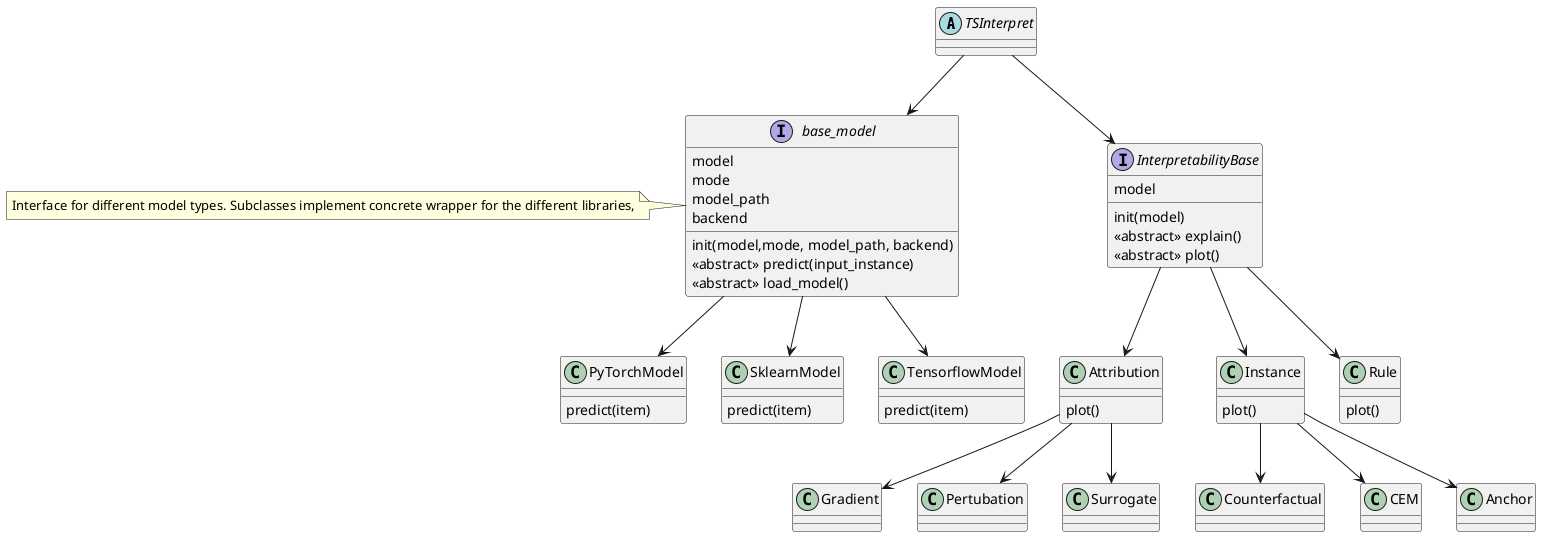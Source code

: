@startuml

abstract TSInterpret {
}
interface base_model {
    model
    mode    
    model_path 
    backend
    init(model,mode, model_path, backend)
    <<abstract>> predict(input_instance)
    <<abstract>> load_model()
}
note left: Interface for different model types. Subclasses implement concrete wrapper for the different libraries,

interface InterpretabilityBase {
    model
    init(model)
    <<abstract>> explain()
    <<abstract>> plot()
}


class PyTorchModel {

    predict(item)

}

class SklearnModel {

    predict(item)
}
class TensorflowModel {

    predict(item)
}
class Attribution {
     plot()
}
class Gradient {
    
}
class Pertubation {

}
class Surrogate {

}
class Instance {
  plot()
}

class Counterfactual {

}
class CEM {

}
class Anchor {

}

class Rule {
  
  plot()
}

TSInterpret --> base_model
TSInterpret --> InterpretabilityBase
base_model --> PyTorchModel
base_model --> SklearnModel
base_model --> TensorflowModel
InterpretabilityBase --> Attribution
InterpretabilityBase --> Instance
InterpretabilityBase --> Rule 
Attribution --> Gradient
Attribution --> Pertubation
Attribution --> Surrogate
Instance --> Counterfactual 
Instance -->  CEM
Instance --> Anchor

@enduml